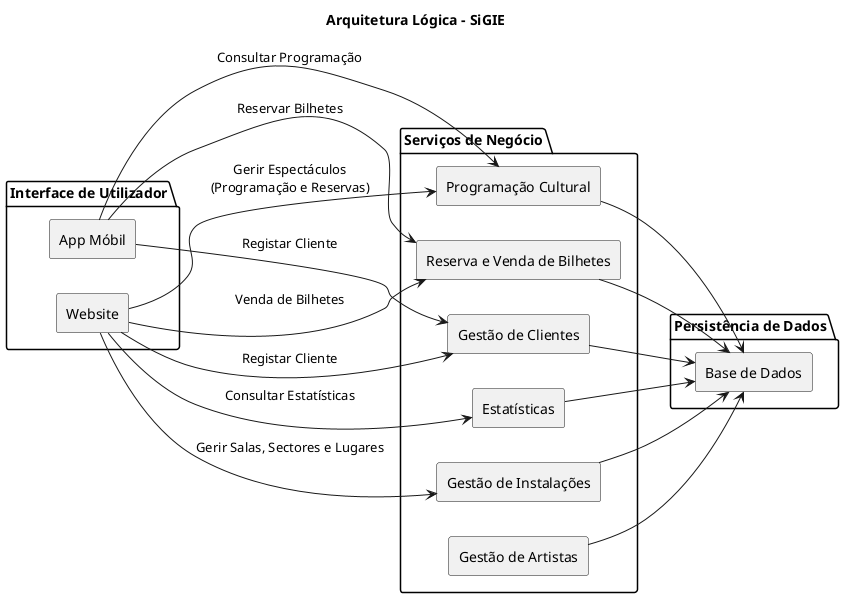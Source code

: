 @startuml arquitetura_logica

title Arquitetura Lógica - SiGIE
left to right direction
skinparam componentStyle rectangle

package "Interface de Utilizador" {
  [App Móbil] as MobileApp
  [Website] as Website
}

package "Serviços de Negócio" {
  [Programação Cultural] as ProgramacaoCultural
  [Reserva e Venda de Bilhetes] as ReservaVendaBilhetes
  [Gestão de Clientes] as GestaoClientes
  [Estatísticas] as Estatisticas
  [Gestão de Instalações] as GestaoInstalacoes
  [Gestão de Artistas] as GestaoArtistas
}

package "Persistência de Dados" {
  [Base de Dados] as BD
}

' Conexões entre a Interface e os Serviços de Negócio
Website --> GestaoInstalacoes : "Gerir Salas, Sectores e Lugares"
Website --> ProgramacaoCultural : "Gerir Espectáculos\n(Programação e Reservas)"
Website --> GestaoClientes : "Registar Cliente"
Website --> ReservaVendaBilhetes : "Venda de Bilhetes"
Website --> Estatisticas : "Consultar Estatísticas"

MobileApp --> GestaoClientes : "Registar Cliente"
MobileApp --> ProgramacaoCultural : "Consultar Programação"
MobileApp --> ReservaVendaBilhetes : "Reservar Bilhetes"

' Conexões entre os Serviços de Negócio e a Base de Dados
GestaoInstalacoes --> BD
ProgramacaoCultural --> BD
GestaoArtistas --> BD
GestaoClientes --> BD
ReservaVendaBilhetes --> BD
Estatisticas --> BD

@enduml
